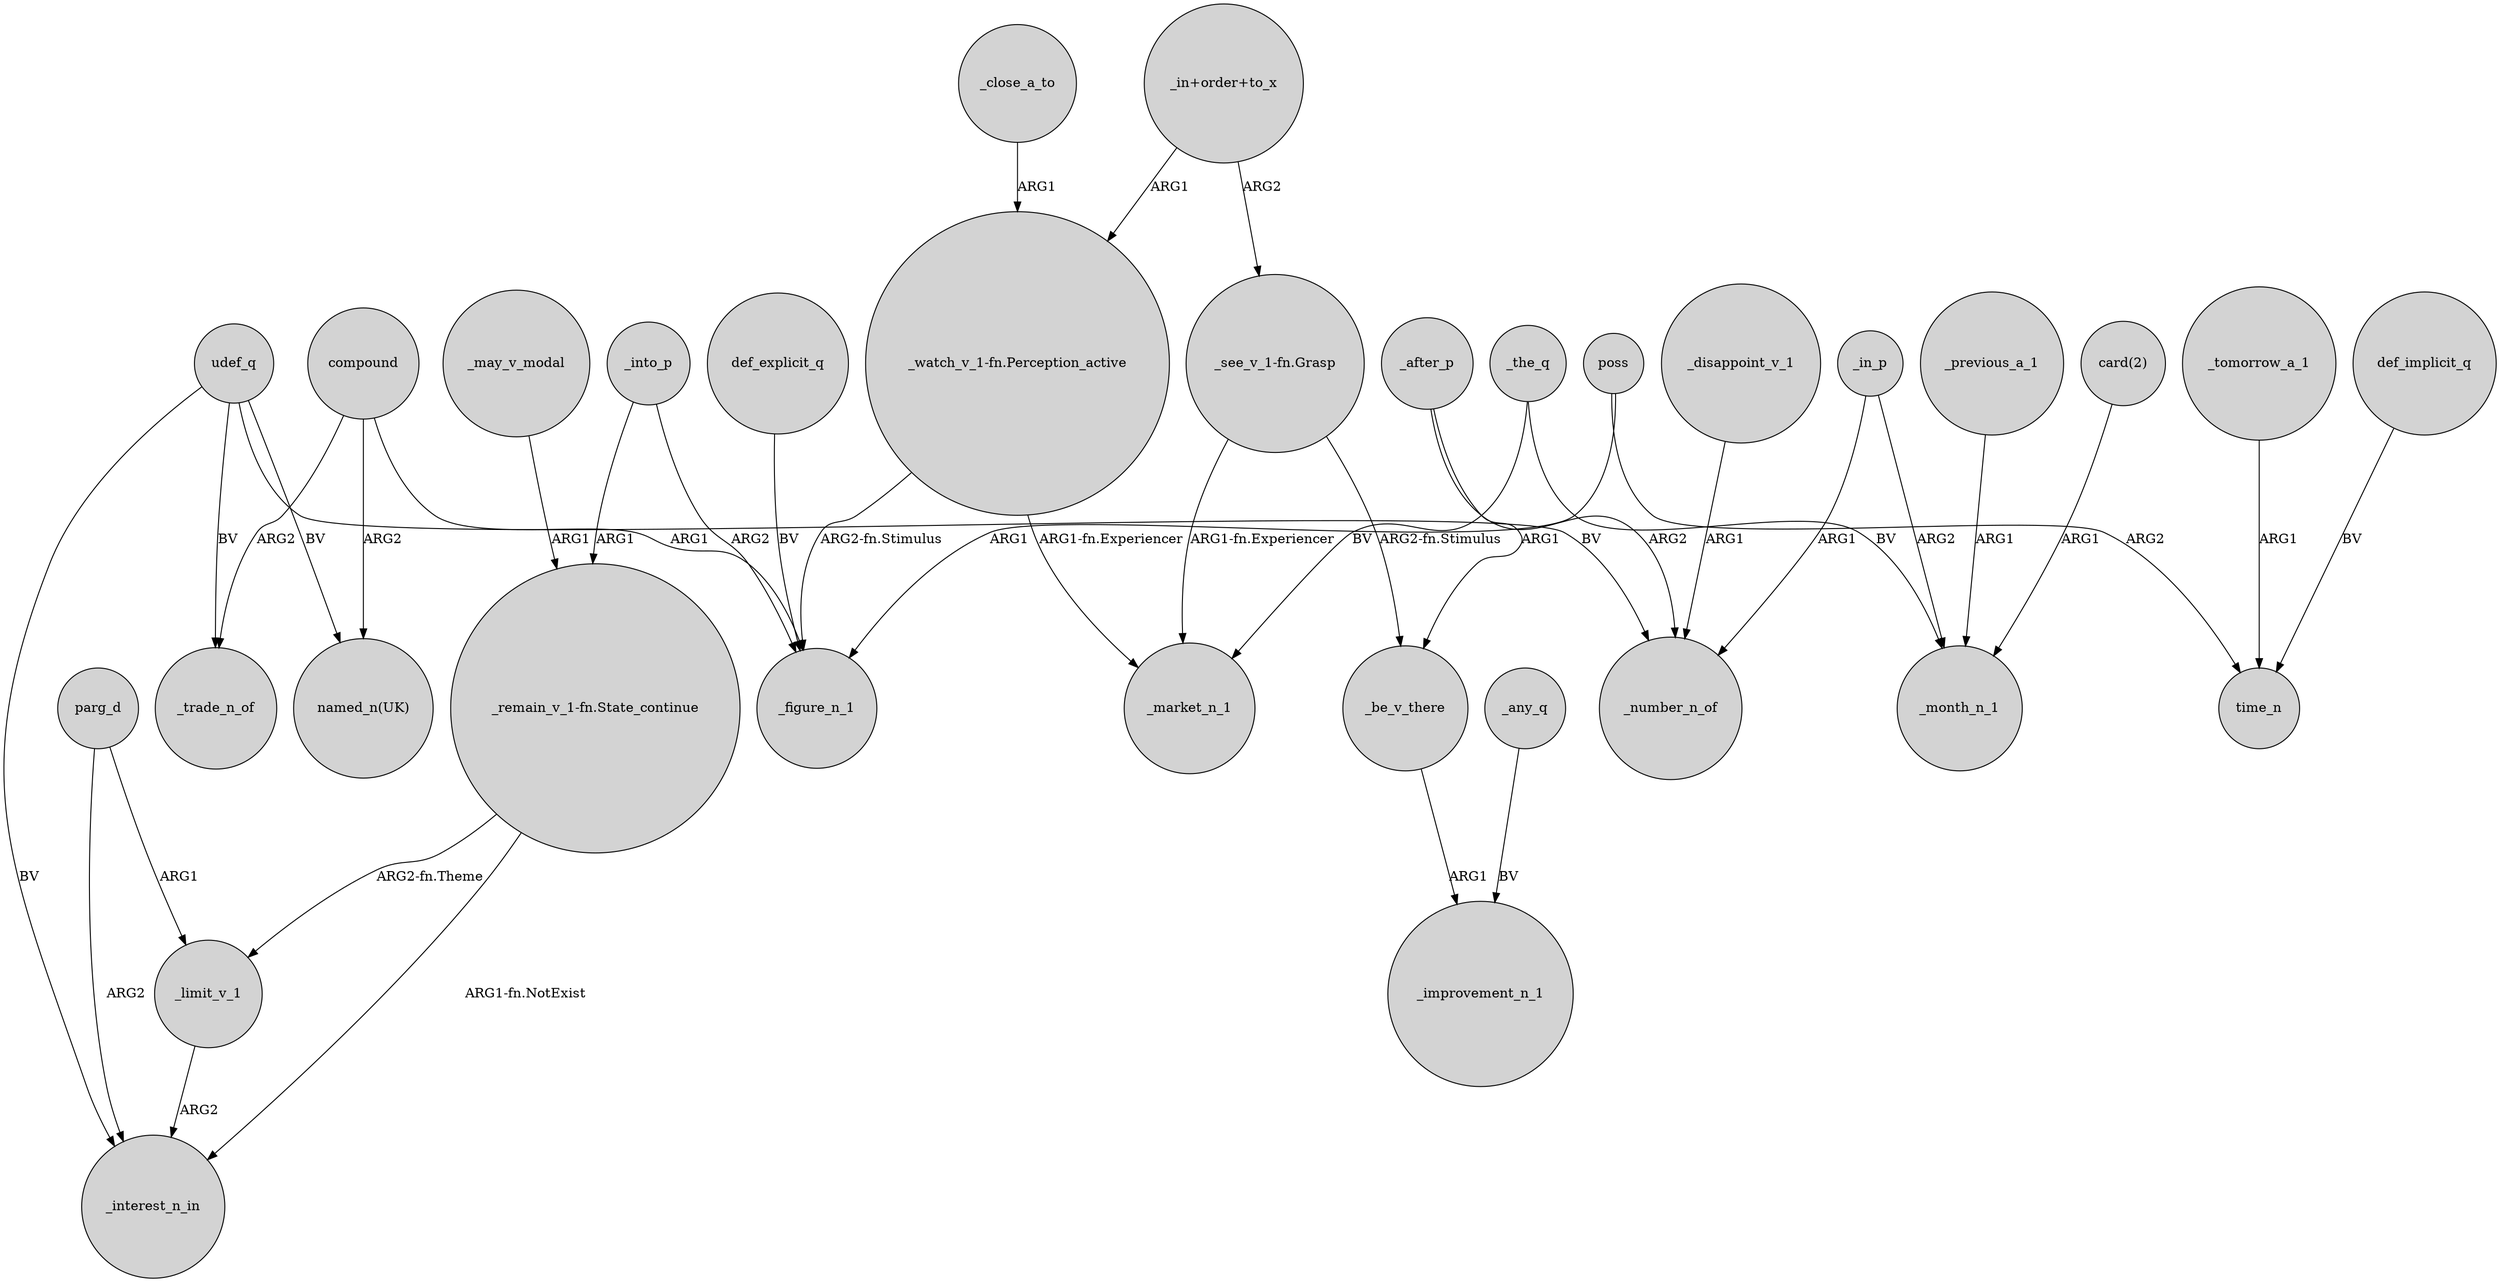 digraph {
	node [shape=circle style=filled]
	parg_d -> _limit_v_1 [label=ARG1]
	_in_p -> _month_n_1 [label=ARG2]
	_into_p -> _figure_n_1 [label=ARG2]
	udef_q -> _trade_n_of [label=BV]
	udef_q -> "named_n(UK)" [label=BV]
	def_explicit_q -> _figure_n_1 [label=BV]
	"card(2)" -> _month_n_1 [label=ARG1]
	_limit_v_1 -> _interest_n_in [label=ARG2]
	parg_d -> _interest_n_in [label=ARG2]
	_tomorrow_a_1 -> time_n [label=ARG1]
	_be_v_there -> _improvement_n_1 [label=ARG1]
	"_watch_v_1-fn.Perception_active" -> _market_n_1 [label="ARG1-fn.Experiencer"]
	_after_p -> _be_v_there [label=ARG1]
	udef_q -> _number_n_of [label=BV]
	"_watch_v_1-fn.Perception_active" -> _figure_n_1 [label="ARG2-fn.Stimulus"]
	poss -> _figure_n_1 [label=ARG1]
	poss -> time_n [label=ARG2]
	"_in+order+to_x" -> "_watch_v_1-fn.Perception_active" [label=ARG1]
	"_see_v_1-fn.Grasp" -> _be_v_there [label="ARG2-fn.Stimulus"]
	udef_q -> _interest_n_in [label=BV]
	"_see_v_1-fn.Grasp" -> _market_n_1 [label="ARG1-fn.Experiencer"]
	_in_p -> _number_n_of [label=ARG1]
	_the_q -> _month_n_1 [label=BV]
	compound -> _trade_n_of [label=ARG2]
	compound -> "named_n(UK)" [label=ARG2]
	_may_v_modal -> "_remain_v_1-fn.State_continue" [label=ARG1]
	"_in+order+to_x" -> "_see_v_1-fn.Grasp" [label=ARG2]
	_previous_a_1 -> _month_n_1 [label=ARG1]
	_disappoint_v_1 -> _number_n_of [label=ARG1]
	_after_p -> _number_n_of [label=ARG2]
	"_remain_v_1-fn.State_continue" -> _interest_n_in [label="ARG1-fn.NotExist"]
	"_remain_v_1-fn.State_continue" -> _limit_v_1 [label="ARG2-fn.Theme"]
	_the_q -> _market_n_1 [label=BV]
	_into_p -> "_remain_v_1-fn.State_continue" [label=ARG1]
	_any_q -> _improvement_n_1 [label=BV]
	_close_a_to -> "_watch_v_1-fn.Perception_active" [label=ARG1]
	def_implicit_q -> time_n [label=BV]
	compound -> _figure_n_1 [label=ARG1]
}
